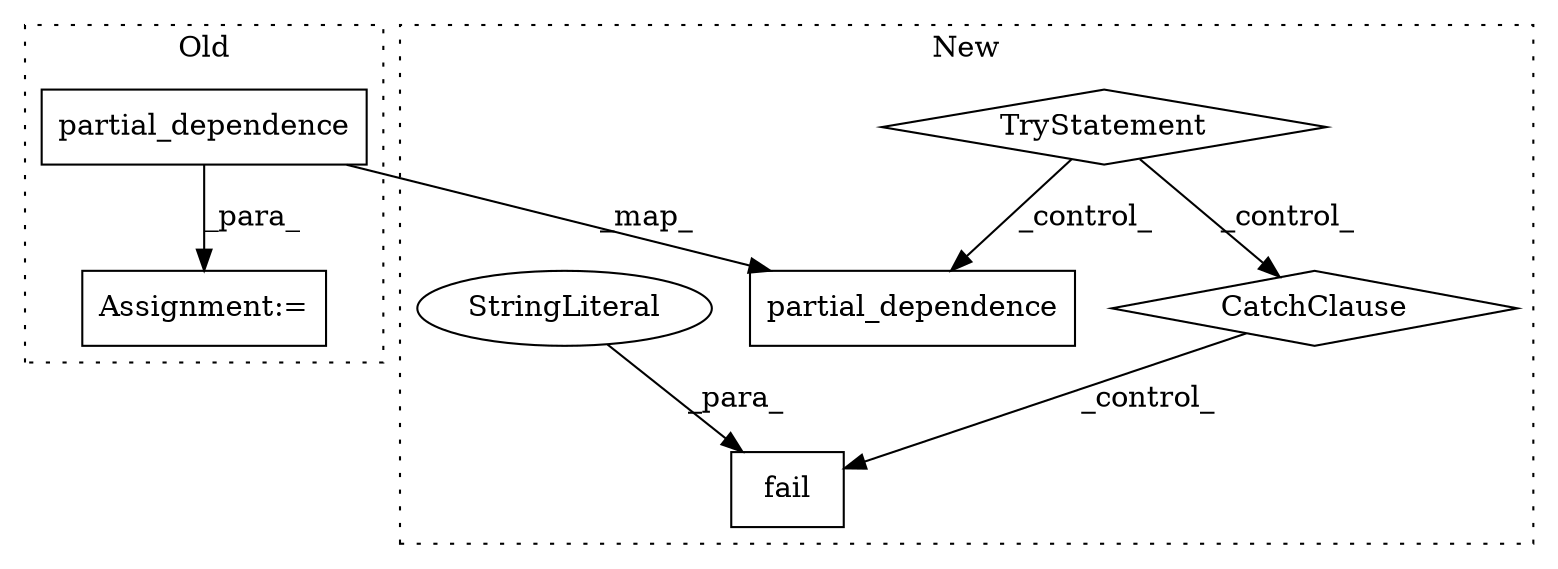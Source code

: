 digraph G {
subgraph cluster0 {
1 [label="partial_dependence" a="32" s="8439,8524" l="19,1" shape="box"];
3 [label="Assignment:=" a="7" s="8402" l="1" shape="box"];
label = "Old";
style="dotted";
}
subgraph cluster1 {
2 [label="partial_dependence" a="32" s="8346,8431" l="19,1" shape="box"];
4 [label="TryStatement" a="54" s="8298" l="4" shape="diamond"];
5 [label="fail" a="32" s="8490,8519" l="5,1" shape="box"];
6 [label="CatchClause" a="12" s="8441,8475" l="11,2" shape="diamond"];
7 [label="StringLiteral" a="45" s="8495" l="24" shape="ellipse"];
label = "New";
style="dotted";
}
1 -> 3 [label="_para_"];
1 -> 2 [label="_map_"];
4 -> 2 [label="_control_"];
4 -> 6 [label="_control_"];
6 -> 5 [label="_control_"];
7 -> 5 [label="_para_"];
}